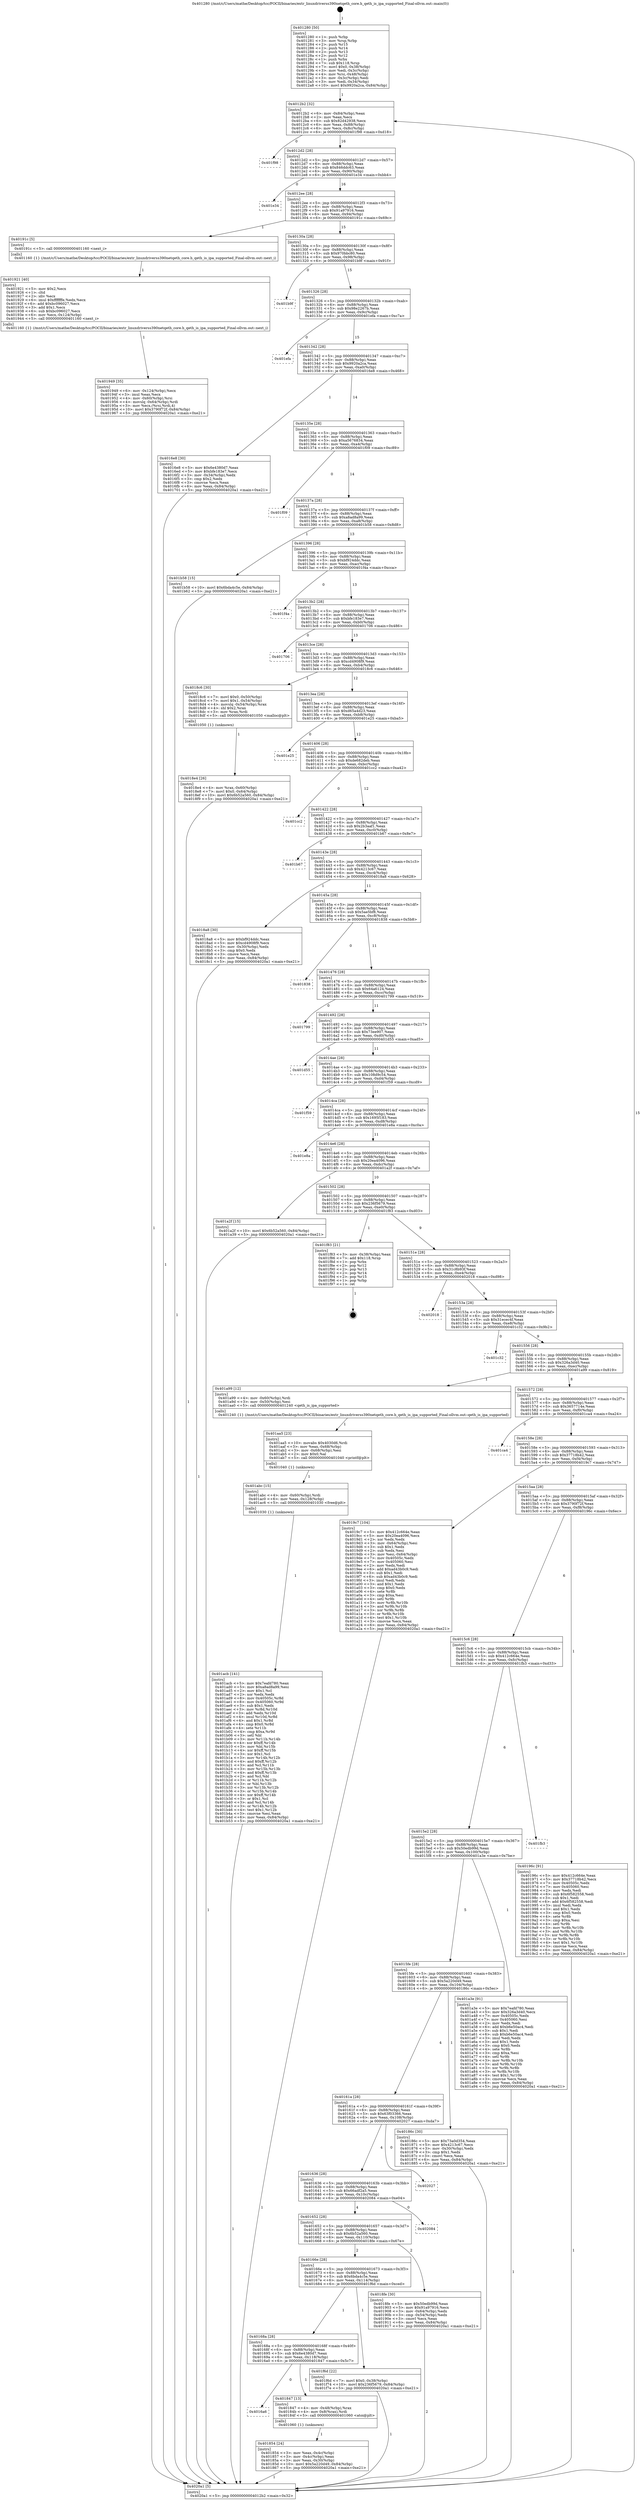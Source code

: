digraph "0x401280" {
  label = "0x401280 (/mnt/c/Users/mathe/Desktop/tcc/POCII/binaries/extr_linuxdriverss390netqeth_core.h_qeth_is_ipa_supported_Final-ollvm.out::main(0))"
  labelloc = "t"
  node[shape=record]

  Entry [label="",width=0.3,height=0.3,shape=circle,fillcolor=black,style=filled]
  "0x4012b2" [label="{
     0x4012b2 [32]\l
     | [instrs]\l
     &nbsp;&nbsp;0x4012b2 \<+6\>: mov -0x84(%rbp),%eax\l
     &nbsp;&nbsp;0x4012b8 \<+2\>: mov %eax,%ecx\l
     &nbsp;&nbsp;0x4012ba \<+6\>: sub $0x82d42938,%ecx\l
     &nbsp;&nbsp;0x4012c0 \<+6\>: mov %eax,-0x88(%rbp)\l
     &nbsp;&nbsp;0x4012c6 \<+6\>: mov %ecx,-0x8c(%rbp)\l
     &nbsp;&nbsp;0x4012cc \<+6\>: je 0000000000401f98 \<main+0xd18\>\l
  }"]
  "0x401f98" [label="{
     0x401f98\l
  }", style=dashed]
  "0x4012d2" [label="{
     0x4012d2 [28]\l
     | [instrs]\l
     &nbsp;&nbsp;0x4012d2 \<+5\>: jmp 00000000004012d7 \<main+0x57\>\l
     &nbsp;&nbsp;0x4012d7 \<+6\>: mov -0x88(%rbp),%eax\l
     &nbsp;&nbsp;0x4012dd \<+5\>: sub $0x846ddc63,%eax\l
     &nbsp;&nbsp;0x4012e2 \<+6\>: mov %eax,-0x90(%rbp)\l
     &nbsp;&nbsp;0x4012e8 \<+6\>: je 0000000000401e34 \<main+0xbb4\>\l
  }"]
  Exit [label="",width=0.3,height=0.3,shape=circle,fillcolor=black,style=filled,peripheries=2]
  "0x401e34" [label="{
     0x401e34\l
  }", style=dashed]
  "0x4012ee" [label="{
     0x4012ee [28]\l
     | [instrs]\l
     &nbsp;&nbsp;0x4012ee \<+5\>: jmp 00000000004012f3 \<main+0x73\>\l
     &nbsp;&nbsp;0x4012f3 \<+6\>: mov -0x88(%rbp),%eax\l
     &nbsp;&nbsp;0x4012f9 \<+5\>: sub $0x91a97916,%eax\l
     &nbsp;&nbsp;0x4012fe \<+6\>: mov %eax,-0x94(%rbp)\l
     &nbsp;&nbsp;0x401304 \<+6\>: je 000000000040191c \<main+0x69c\>\l
  }"]
  "0x401acb" [label="{
     0x401acb [141]\l
     | [instrs]\l
     &nbsp;&nbsp;0x401acb \<+5\>: mov $0x7eafd780,%eax\l
     &nbsp;&nbsp;0x401ad0 \<+5\>: mov $0xa8ad8a99,%esi\l
     &nbsp;&nbsp;0x401ad5 \<+2\>: mov $0x1,%cl\l
     &nbsp;&nbsp;0x401ad7 \<+2\>: xor %edx,%edx\l
     &nbsp;&nbsp;0x401ad9 \<+8\>: mov 0x40505c,%r8d\l
     &nbsp;&nbsp;0x401ae1 \<+8\>: mov 0x405060,%r9d\l
     &nbsp;&nbsp;0x401ae9 \<+3\>: sub $0x1,%edx\l
     &nbsp;&nbsp;0x401aec \<+3\>: mov %r8d,%r10d\l
     &nbsp;&nbsp;0x401aef \<+3\>: add %edx,%r10d\l
     &nbsp;&nbsp;0x401af2 \<+4\>: imul %r10d,%r8d\l
     &nbsp;&nbsp;0x401af6 \<+4\>: and $0x1,%r8d\l
     &nbsp;&nbsp;0x401afa \<+4\>: cmp $0x0,%r8d\l
     &nbsp;&nbsp;0x401afe \<+4\>: sete %r11b\l
     &nbsp;&nbsp;0x401b02 \<+4\>: cmp $0xa,%r9d\l
     &nbsp;&nbsp;0x401b06 \<+3\>: setl %bl\l
     &nbsp;&nbsp;0x401b09 \<+3\>: mov %r11b,%r14b\l
     &nbsp;&nbsp;0x401b0c \<+4\>: xor $0xff,%r14b\l
     &nbsp;&nbsp;0x401b10 \<+3\>: mov %bl,%r15b\l
     &nbsp;&nbsp;0x401b13 \<+4\>: xor $0xff,%r15b\l
     &nbsp;&nbsp;0x401b17 \<+3\>: xor $0x1,%cl\l
     &nbsp;&nbsp;0x401b1a \<+3\>: mov %r14b,%r12b\l
     &nbsp;&nbsp;0x401b1d \<+4\>: and $0xff,%r12b\l
     &nbsp;&nbsp;0x401b21 \<+3\>: and %cl,%r11b\l
     &nbsp;&nbsp;0x401b24 \<+3\>: mov %r15b,%r13b\l
     &nbsp;&nbsp;0x401b27 \<+4\>: and $0xff,%r13b\l
     &nbsp;&nbsp;0x401b2b \<+2\>: and %cl,%bl\l
     &nbsp;&nbsp;0x401b2d \<+3\>: or %r11b,%r12b\l
     &nbsp;&nbsp;0x401b30 \<+3\>: or %bl,%r13b\l
     &nbsp;&nbsp;0x401b33 \<+3\>: xor %r13b,%r12b\l
     &nbsp;&nbsp;0x401b36 \<+3\>: or %r15b,%r14b\l
     &nbsp;&nbsp;0x401b39 \<+4\>: xor $0xff,%r14b\l
     &nbsp;&nbsp;0x401b3d \<+3\>: or $0x1,%cl\l
     &nbsp;&nbsp;0x401b40 \<+3\>: and %cl,%r14b\l
     &nbsp;&nbsp;0x401b43 \<+3\>: or %r14b,%r12b\l
     &nbsp;&nbsp;0x401b46 \<+4\>: test $0x1,%r12b\l
     &nbsp;&nbsp;0x401b4a \<+3\>: cmovne %esi,%eax\l
     &nbsp;&nbsp;0x401b4d \<+6\>: mov %eax,-0x84(%rbp)\l
     &nbsp;&nbsp;0x401b53 \<+5\>: jmp 00000000004020a1 \<main+0xe21\>\l
  }"]
  "0x40191c" [label="{
     0x40191c [5]\l
     | [instrs]\l
     &nbsp;&nbsp;0x40191c \<+5\>: call 0000000000401160 \<next_i\>\l
     | [calls]\l
     &nbsp;&nbsp;0x401160 \{1\} (/mnt/c/Users/mathe/Desktop/tcc/POCII/binaries/extr_linuxdriverss390netqeth_core.h_qeth_is_ipa_supported_Final-ollvm.out::next_i)\l
  }"]
  "0x40130a" [label="{
     0x40130a [28]\l
     | [instrs]\l
     &nbsp;&nbsp;0x40130a \<+5\>: jmp 000000000040130f \<main+0x8f\>\l
     &nbsp;&nbsp;0x40130f \<+6\>: mov -0x88(%rbp),%eax\l
     &nbsp;&nbsp;0x401315 \<+5\>: sub $0x970bbc80,%eax\l
     &nbsp;&nbsp;0x40131a \<+6\>: mov %eax,-0x98(%rbp)\l
     &nbsp;&nbsp;0x401320 \<+6\>: je 0000000000401b9f \<main+0x91f\>\l
  }"]
  "0x401abc" [label="{
     0x401abc [15]\l
     | [instrs]\l
     &nbsp;&nbsp;0x401abc \<+4\>: mov -0x60(%rbp),%rdi\l
     &nbsp;&nbsp;0x401ac0 \<+6\>: mov %eax,-0x128(%rbp)\l
     &nbsp;&nbsp;0x401ac6 \<+5\>: call 0000000000401030 \<free@plt\>\l
     | [calls]\l
     &nbsp;&nbsp;0x401030 \{1\} (unknown)\l
  }"]
  "0x401b9f" [label="{
     0x401b9f\l
  }", style=dashed]
  "0x401326" [label="{
     0x401326 [28]\l
     | [instrs]\l
     &nbsp;&nbsp;0x401326 \<+5\>: jmp 000000000040132b \<main+0xab\>\l
     &nbsp;&nbsp;0x40132b \<+6\>: mov -0x88(%rbp),%eax\l
     &nbsp;&nbsp;0x401331 \<+5\>: sub $0x98e2267b,%eax\l
     &nbsp;&nbsp;0x401336 \<+6\>: mov %eax,-0x9c(%rbp)\l
     &nbsp;&nbsp;0x40133c \<+6\>: je 0000000000401efa \<main+0xc7a\>\l
  }"]
  "0x401aa5" [label="{
     0x401aa5 [23]\l
     | [instrs]\l
     &nbsp;&nbsp;0x401aa5 \<+10\>: movabs $0x4030d6,%rdi\l
     &nbsp;&nbsp;0x401aaf \<+3\>: mov %eax,-0x68(%rbp)\l
     &nbsp;&nbsp;0x401ab2 \<+3\>: mov -0x68(%rbp),%esi\l
     &nbsp;&nbsp;0x401ab5 \<+2\>: mov $0x0,%al\l
     &nbsp;&nbsp;0x401ab7 \<+5\>: call 0000000000401040 \<printf@plt\>\l
     | [calls]\l
     &nbsp;&nbsp;0x401040 \{1\} (unknown)\l
  }"]
  "0x401efa" [label="{
     0x401efa\l
  }", style=dashed]
  "0x401342" [label="{
     0x401342 [28]\l
     | [instrs]\l
     &nbsp;&nbsp;0x401342 \<+5\>: jmp 0000000000401347 \<main+0xc7\>\l
     &nbsp;&nbsp;0x401347 \<+6\>: mov -0x88(%rbp),%eax\l
     &nbsp;&nbsp;0x40134d \<+5\>: sub $0x9920a2ca,%eax\l
     &nbsp;&nbsp;0x401352 \<+6\>: mov %eax,-0xa0(%rbp)\l
     &nbsp;&nbsp;0x401358 \<+6\>: je 00000000004016e8 \<main+0x468\>\l
  }"]
  "0x401949" [label="{
     0x401949 [35]\l
     | [instrs]\l
     &nbsp;&nbsp;0x401949 \<+6\>: mov -0x124(%rbp),%ecx\l
     &nbsp;&nbsp;0x40194f \<+3\>: imul %eax,%ecx\l
     &nbsp;&nbsp;0x401952 \<+4\>: mov -0x60(%rbp),%rsi\l
     &nbsp;&nbsp;0x401956 \<+4\>: movslq -0x64(%rbp),%rdi\l
     &nbsp;&nbsp;0x40195a \<+3\>: mov %ecx,(%rsi,%rdi,4)\l
     &nbsp;&nbsp;0x40195d \<+10\>: movl $0x3790f72f,-0x84(%rbp)\l
     &nbsp;&nbsp;0x401967 \<+5\>: jmp 00000000004020a1 \<main+0xe21\>\l
  }"]
  "0x4016e8" [label="{
     0x4016e8 [30]\l
     | [instrs]\l
     &nbsp;&nbsp;0x4016e8 \<+5\>: mov $0x6e4380d7,%eax\l
     &nbsp;&nbsp;0x4016ed \<+5\>: mov $0xbfe183e7,%ecx\l
     &nbsp;&nbsp;0x4016f2 \<+3\>: mov -0x34(%rbp),%edx\l
     &nbsp;&nbsp;0x4016f5 \<+3\>: cmp $0x2,%edx\l
     &nbsp;&nbsp;0x4016f8 \<+3\>: cmovne %ecx,%eax\l
     &nbsp;&nbsp;0x4016fb \<+6\>: mov %eax,-0x84(%rbp)\l
     &nbsp;&nbsp;0x401701 \<+5\>: jmp 00000000004020a1 \<main+0xe21\>\l
  }"]
  "0x40135e" [label="{
     0x40135e [28]\l
     | [instrs]\l
     &nbsp;&nbsp;0x40135e \<+5\>: jmp 0000000000401363 \<main+0xe3\>\l
     &nbsp;&nbsp;0x401363 \<+6\>: mov -0x88(%rbp),%eax\l
     &nbsp;&nbsp;0x401369 \<+5\>: sub $0xa5676834,%eax\l
     &nbsp;&nbsp;0x40136e \<+6\>: mov %eax,-0xa4(%rbp)\l
     &nbsp;&nbsp;0x401374 \<+6\>: je 0000000000401f09 \<main+0xc89\>\l
  }"]
  "0x4020a1" [label="{
     0x4020a1 [5]\l
     | [instrs]\l
     &nbsp;&nbsp;0x4020a1 \<+5\>: jmp 00000000004012b2 \<main+0x32\>\l
  }"]
  "0x401280" [label="{
     0x401280 [50]\l
     | [instrs]\l
     &nbsp;&nbsp;0x401280 \<+1\>: push %rbp\l
     &nbsp;&nbsp;0x401281 \<+3\>: mov %rsp,%rbp\l
     &nbsp;&nbsp;0x401284 \<+2\>: push %r15\l
     &nbsp;&nbsp;0x401286 \<+2\>: push %r14\l
     &nbsp;&nbsp;0x401288 \<+2\>: push %r13\l
     &nbsp;&nbsp;0x40128a \<+2\>: push %r12\l
     &nbsp;&nbsp;0x40128c \<+1\>: push %rbx\l
     &nbsp;&nbsp;0x40128d \<+7\>: sub $0x118,%rsp\l
     &nbsp;&nbsp;0x401294 \<+7\>: movl $0x0,-0x38(%rbp)\l
     &nbsp;&nbsp;0x40129b \<+3\>: mov %edi,-0x3c(%rbp)\l
     &nbsp;&nbsp;0x40129e \<+4\>: mov %rsi,-0x48(%rbp)\l
     &nbsp;&nbsp;0x4012a2 \<+3\>: mov -0x3c(%rbp),%edi\l
     &nbsp;&nbsp;0x4012a5 \<+3\>: mov %edi,-0x34(%rbp)\l
     &nbsp;&nbsp;0x4012a8 \<+10\>: movl $0x9920a2ca,-0x84(%rbp)\l
  }"]
  "0x401921" [label="{
     0x401921 [40]\l
     | [instrs]\l
     &nbsp;&nbsp;0x401921 \<+5\>: mov $0x2,%ecx\l
     &nbsp;&nbsp;0x401926 \<+1\>: cltd\l
     &nbsp;&nbsp;0x401927 \<+2\>: idiv %ecx\l
     &nbsp;&nbsp;0x401929 \<+6\>: imul $0xfffffffe,%edx,%ecx\l
     &nbsp;&nbsp;0x40192f \<+6\>: add $0xbc096027,%ecx\l
     &nbsp;&nbsp;0x401935 \<+3\>: add $0x1,%ecx\l
     &nbsp;&nbsp;0x401938 \<+6\>: sub $0xbc096027,%ecx\l
     &nbsp;&nbsp;0x40193e \<+6\>: mov %ecx,-0x124(%rbp)\l
     &nbsp;&nbsp;0x401944 \<+5\>: call 0000000000401160 \<next_i\>\l
     | [calls]\l
     &nbsp;&nbsp;0x401160 \{1\} (/mnt/c/Users/mathe/Desktop/tcc/POCII/binaries/extr_linuxdriverss390netqeth_core.h_qeth_is_ipa_supported_Final-ollvm.out::next_i)\l
  }"]
  "0x401f09" [label="{
     0x401f09\l
  }", style=dashed]
  "0x40137a" [label="{
     0x40137a [28]\l
     | [instrs]\l
     &nbsp;&nbsp;0x40137a \<+5\>: jmp 000000000040137f \<main+0xff\>\l
     &nbsp;&nbsp;0x40137f \<+6\>: mov -0x88(%rbp),%eax\l
     &nbsp;&nbsp;0x401385 \<+5\>: sub $0xa8ad8a99,%eax\l
     &nbsp;&nbsp;0x40138a \<+6\>: mov %eax,-0xa8(%rbp)\l
     &nbsp;&nbsp;0x401390 \<+6\>: je 0000000000401b58 \<main+0x8d8\>\l
  }"]
  "0x4018e4" [label="{
     0x4018e4 [26]\l
     | [instrs]\l
     &nbsp;&nbsp;0x4018e4 \<+4\>: mov %rax,-0x60(%rbp)\l
     &nbsp;&nbsp;0x4018e8 \<+7\>: movl $0x0,-0x64(%rbp)\l
     &nbsp;&nbsp;0x4018ef \<+10\>: movl $0x6b52a560,-0x84(%rbp)\l
     &nbsp;&nbsp;0x4018f9 \<+5\>: jmp 00000000004020a1 \<main+0xe21\>\l
  }"]
  "0x401b58" [label="{
     0x401b58 [15]\l
     | [instrs]\l
     &nbsp;&nbsp;0x401b58 \<+10\>: movl $0x6bda4c5e,-0x84(%rbp)\l
     &nbsp;&nbsp;0x401b62 \<+5\>: jmp 00000000004020a1 \<main+0xe21\>\l
  }"]
  "0x401396" [label="{
     0x401396 [28]\l
     | [instrs]\l
     &nbsp;&nbsp;0x401396 \<+5\>: jmp 000000000040139b \<main+0x11b\>\l
     &nbsp;&nbsp;0x40139b \<+6\>: mov -0x88(%rbp),%eax\l
     &nbsp;&nbsp;0x4013a1 \<+5\>: sub $0xbf924ddc,%eax\l
     &nbsp;&nbsp;0x4013a6 \<+6\>: mov %eax,-0xac(%rbp)\l
     &nbsp;&nbsp;0x4013ac \<+6\>: je 0000000000401f4a \<main+0xcca\>\l
  }"]
  "0x401854" [label="{
     0x401854 [24]\l
     | [instrs]\l
     &nbsp;&nbsp;0x401854 \<+3\>: mov %eax,-0x4c(%rbp)\l
     &nbsp;&nbsp;0x401857 \<+3\>: mov -0x4c(%rbp),%eax\l
     &nbsp;&nbsp;0x40185a \<+3\>: mov %eax,-0x30(%rbp)\l
     &nbsp;&nbsp;0x40185d \<+10\>: movl $0x5a220d49,-0x84(%rbp)\l
     &nbsp;&nbsp;0x401867 \<+5\>: jmp 00000000004020a1 \<main+0xe21\>\l
  }"]
  "0x401f4a" [label="{
     0x401f4a\l
  }", style=dashed]
  "0x4013b2" [label="{
     0x4013b2 [28]\l
     | [instrs]\l
     &nbsp;&nbsp;0x4013b2 \<+5\>: jmp 00000000004013b7 \<main+0x137\>\l
     &nbsp;&nbsp;0x4013b7 \<+6\>: mov -0x88(%rbp),%eax\l
     &nbsp;&nbsp;0x4013bd \<+5\>: sub $0xbfe183e7,%eax\l
     &nbsp;&nbsp;0x4013c2 \<+6\>: mov %eax,-0xb0(%rbp)\l
     &nbsp;&nbsp;0x4013c8 \<+6\>: je 0000000000401706 \<main+0x486\>\l
  }"]
  "0x4016a6" [label="{
     0x4016a6\l
  }", style=dashed]
  "0x401706" [label="{
     0x401706\l
  }", style=dashed]
  "0x4013ce" [label="{
     0x4013ce [28]\l
     | [instrs]\l
     &nbsp;&nbsp;0x4013ce \<+5\>: jmp 00000000004013d3 \<main+0x153\>\l
     &nbsp;&nbsp;0x4013d3 \<+6\>: mov -0x88(%rbp),%eax\l
     &nbsp;&nbsp;0x4013d9 \<+5\>: sub $0xcd4908f9,%eax\l
     &nbsp;&nbsp;0x4013de \<+6\>: mov %eax,-0xb4(%rbp)\l
     &nbsp;&nbsp;0x4013e4 \<+6\>: je 00000000004018c6 \<main+0x646\>\l
  }"]
  "0x401847" [label="{
     0x401847 [13]\l
     | [instrs]\l
     &nbsp;&nbsp;0x401847 \<+4\>: mov -0x48(%rbp),%rax\l
     &nbsp;&nbsp;0x40184b \<+4\>: mov 0x8(%rax),%rdi\l
     &nbsp;&nbsp;0x40184f \<+5\>: call 0000000000401060 \<atoi@plt\>\l
     | [calls]\l
     &nbsp;&nbsp;0x401060 \{1\} (unknown)\l
  }"]
  "0x4018c6" [label="{
     0x4018c6 [30]\l
     | [instrs]\l
     &nbsp;&nbsp;0x4018c6 \<+7\>: movl $0x0,-0x50(%rbp)\l
     &nbsp;&nbsp;0x4018cd \<+7\>: movl $0x1,-0x54(%rbp)\l
     &nbsp;&nbsp;0x4018d4 \<+4\>: movslq -0x54(%rbp),%rax\l
     &nbsp;&nbsp;0x4018d8 \<+4\>: shl $0x2,%rax\l
     &nbsp;&nbsp;0x4018dc \<+3\>: mov %rax,%rdi\l
     &nbsp;&nbsp;0x4018df \<+5\>: call 0000000000401050 \<malloc@plt\>\l
     | [calls]\l
     &nbsp;&nbsp;0x401050 \{1\} (unknown)\l
  }"]
  "0x4013ea" [label="{
     0x4013ea [28]\l
     | [instrs]\l
     &nbsp;&nbsp;0x4013ea \<+5\>: jmp 00000000004013ef \<main+0x16f\>\l
     &nbsp;&nbsp;0x4013ef \<+6\>: mov -0x88(%rbp),%eax\l
     &nbsp;&nbsp;0x4013f5 \<+5\>: sub $0xd65a4d23,%eax\l
     &nbsp;&nbsp;0x4013fa \<+6\>: mov %eax,-0xb8(%rbp)\l
     &nbsp;&nbsp;0x401400 \<+6\>: je 0000000000401e25 \<main+0xba5\>\l
  }"]
  "0x40168a" [label="{
     0x40168a [28]\l
     | [instrs]\l
     &nbsp;&nbsp;0x40168a \<+5\>: jmp 000000000040168f \<main+0x40f\>\l
     &nbsp;&nbsp;0x40168f \<+6\>: mov -0x88(%rbp),%eax\l
     &nbsp;&nbsp;0x401695 \<+5\>: sub $0x6e4380d7,%eax\l
     &nbsp;&nbsp;0x40169a \<+6\>: mov %eax,-0x118(%rbp)\l
     &nbsp;&nbsp;0x4016a0 \<+6\>: je 0000000000401847 \<main+0x5c7\>\l
  }"]
  "0x401e25" [label="{
     0x401e25\l
  }", style=dashed]
  "0x401406" [label="{
     0x401406 [28]\l
     | [instrs]\l
     &nbsp;&nbsp;0x401406 \<+5\>: jmp 000000000040140b \<main+0x18b\>\l
     &nbsp;&nbsp;0x40140b \<+6\>: mov -0x88(%rbp),%eax\l
     &nbsp;&nbsp;0x401411 \<+5\>: sub $0xde682deb,%eax\l
     &nbsp;&nbsp;0x401416 \<+6\>: mov %eax,-0xbc(%rbp)\l
     &nbsp;&nbsp;0x40141c \<+6\>: je 0000000000401cc2 \<main+0xa42\>\l
  }"]
  "0x401f6d" [label="{
     0x401f6d [22]\l
     | [instrs]\l
     &nbsp;&nbsp;0x401f6d \<+7\>: movl $0x0,-0x38(%rbp)\l
     &nbsp;&nbsp;0x401f74 \<+10\>: movl $0x236f5679,-0x84(%rbp)\l
     &nbsp;&nbsp;0x401f7e \<+5\>: jmp 00000000004020a1 \<main+0xe21\>\l
  }"]
  "0x401cc2" [label="{
     0x401cc2\l
  }", style=dashed]
  "0x401422" [label="{
     0x401422 [28]\l
     | [instrs]\l
     &nbsp;&nbsp;0x401422 \<+5\>: jmp 0000000000401427 \<main+0x1a7\>\l
     &nbsp;&nbsp;0x401427 \<+6\>: mov -0x88(%rbp),%eax\l
     &nbsp;&nbsp;0x40142d \<+5\>: sub $0x2b3aaf1,%eax\l
     &nbsp;&nbsp;0x401432 \<+6\>: mov %eax,-0xc0(%rbp)\l
     &nbsp;&nbsp;0x401438 \<+6\>: je 0000000000401b67 \<main+0x8e7\>\l
  }"]
  "0x40166e" [label="{
     0x40166e [28]\l
     | [instrs]\l
     &nbsp;&nbsp;0x40166e \<+5\>: jmp 0000000000401673 \<main+0x3f3\>\l
     &nbsp;&nbsp;0x401673 \<+6\>: mov -0x88(%rbp),%eax\l
     &nbsp;&nbsp;0x401679 \<+5\>: sub $0x6bda4c5e,%eax\l
     &nbsp;&nbsp;0x40167e \<+6\>: mov %eax,-0x114(%rbp)\l
     &nbsp;&nbsp;0x401684 \<+6\>: je 0000000000401f6d \<main+0xced\>\l
  }"]
  "0x401b67" [label="{
     0x401b67\l
  }", style=dashed]
  "0x40143e" [label="{
     0x40143e [28]\l
     | [instrs]\l
     &nbsp;&nbsp;0x40143e \<+5\>: jmp 0000000000401443 \<main+0x1c3\>\l
     &nbsp;&nbsp;0x401443 \<+6\>: mov -0x88(%rbp),%eax\l
     &nbsp;&nbsp;0x401449 \<+5\>: sub $0x4213c67,%eax\l
     &nbsp;&nbsp;0x40144e \<+6\>: mov %eax,-0xc4(%rbp)\l
     &nbsp;&nbsp;0x401454 \<+6\>: je 00000000004018a8 \<main+0x628\>\l
  }"]
  "0x4018fe" [label="{
     0x4018fe [30]\l
     | [instrs]\l
     &nbsp;&nbsp;0x4018fe \<+5\>: mov $0x50edb99d,%eax\l
     &nbsp;&nbsp;0x401903 \<+5\>: mov $0x91a97916,%ecx\l
     &nbsp;&nbsp;0x401908 \<+3\>: mov -0x64(%rbp),%edx\l
     &nbsp;&nbsp;0x40190b \<+3\>: cmp -0x54(%rbp),%edx\l
     &nbsp;&nbsp;0x40190e \<+3\>: cmovl %ecx,%eax\l
     &nbsp;&nbsp;0x401911 \<+6\>: mov %eax,-0x84(%rbp)\l
     &nbsp;&nbsp;0x401917 \<+5\>: jmp 00000000004020a1 \<main+0xe21\>\l
  }"]
  "0x4018a8" [label="{
     0x4018a8 [30]\l
     | [instrs]\l
     &nbsp;&nbsp;0x4018a8 \<+5\>: mov $0xbf924ddc,%eax\l
     &nbsp;&nbsp;0x4018ad \<+5\>: mov $0xcd4908f9,%ecx\l
     &nbsp;&nbsp;0x4018b2 \<+3\>: mov -0x30(%rbp),%edx\l
     &nbsp;&nbsp;0x4018b5 \<+3\>: cmp $0x0,%edx\l
     &nbsp;&nbsp;0x4018b8 \<+3\>: cmove %ecx,%eax\l
     &nbsp;&nbsp;0x4018bb \<+6\>: mov %eax,-0x84(%rbp)\l
     &nbsp;&nbsp;0x4018c1 \<+5\>: jmp 00000000004020a1 \<main+0xe21\>\l
  }"]
  "0x40145a" [label="{
     0x40145a [28]\l
     | [instrs]\l
     &nbsp;&nbsp;0x40145a \<+5\>: jmp 000000000040145f \<main+0x1df\>\l
     &nbsp;&nbsp;0x40145f \<+6\>: mov -0x88(%rbp),%eax\l
     &nbsp;&nbsp;0x401465 \<+5\>: sub $0x5ae5bf8,%eax\l
     &nbsp;&nbsp;0x40146a \<+6\>: mov %eax,-0xc8(%rbp)\l
     &nbsp;&nbsp;0x401470 \<+6\>: je 0000000000401838 \<main+0x5b8\>\l
  }"]
  "0x401652" [label="{
     0x401652 [28]\l
     | [instrs]\l
     &nbsp;&nbsp;0x401652 \<+5\>: jmp 0000000000401657 \<main+0x3d7\>\l
     &nbsp;&nbsp;0x401657 \<+6\>: mov -0x88(%rbp),%eax\l
     &nbsp;&nbsp;0x40165d \<+5\>: sub $0x6b52a560,%eax\l
     &nbsp;&nbsp;0x401662 \<+6\>: mov %eax,-0x110(%rbp)\l
     &nbsp;&nbsp;0x401668 \<+6\>: je 00000000004018fe \<main+0x67e\>\l
  }"]
  "0x401838" [label="{
     0x401838\l
  }", style=dashed]
  "0x401476" [label="{
     0x401476 [28]\l
     | [instrs]\l
     &nbsp;&nbsp;0x401476 \<+5\>: jmp 000000000040147b \<main+0x1fb\>\l
     &nbsp;&nbsp;0x40147b \<+6\>: mov -0x88(%rbp),%eax\l
     &nbsp;&nbsp;0x401481 \<+5\>: sub $0x64a6124,%eax\l
     &nbsp;&nbsp;0x401486 \<+6\>: mov %eax,-0xcc(%rbp)\l
     &nbsp;&nbsp;0x40148c \<+6\>: je 0000000000401799 \<main+0x519\>\l
  }"]
  "0x402084" [label="{
     0x402084\l
  }", style=dashed]
  "0x401799" [label="{
     0x401799\l
  }", style=dashed]
  "0x401492" [label="{
     0x401492 [28]\l
     | [instrs]\l
     &nbsp;&nbsp;0x401492 \<+5\>: jmp 0000000000401497 \<main+0x217\>\l
     &nbsp;&nbsp;0x401497 \<+6\>: mov -0x88(%rbp),%eax\l
     &nbsp;&nbsp;0x40149d \<+5\>: sub $0x73ee907,%eax\l
     &nbsp;&nbsp;0x4014a2 \<+6\>: mov %eax,-0xd0(%rbp)\l
     &nbsp;&nbsp;0x4014a8 \<+6\>: je 0000000000401d55 \<main+0xad5\>\l
  }"]
  "0x401636" [label="{
     0x401636 [28]\l
     | [instrs]\l
     &nbsp;&nbsp;0x401636 \<+5\>: jmp 000000000040163b \<main+0x3bb\>\l
     &nbsp;&nbsp;0x40163b \<+6\>: mov -0x88(%rbp),%eax\l
     &nbsp;&nbsp;0x401641 \<+5\>: sub $0x66adf2a5,%eax\l
     &nbsp;&nbsp;0x401646 \<+6\>: mov %eax,-0x10c(%rbp)\l
     &nbsp;&nbsp;0x40164c \<+6\>: je 0000000000402084 \<main+0xe04\>\l
  }"]
  "0x401d55" [label="{
     0x401d55\l
  }", style=dashed]
  "0x4014ae" [label="{
     0x4014ae [28]\l
     | [instrs]\l
     &nbsp;&nbsp;0x4014ae \<+5\>: jmp 00000000004014b3 \<main+0x233\>\l
     &nbsp;&nbsp;0x4014b3 \<+6\>: mov -0x88(%rbp),%eax\l
     &nbsp;&nbsp;0x4014b9 \<+5\>: sub $0x108d9c54,%eax\l
     &nbsp;&nbsp;0x4014be \<+6\>: mov %eax,-0xd4(%rbp)\l
     &nbsp;&nbsp;0x4014c4 \<+6\>: je 0000000000401f59 \<main+0xcd9\>\l
  }"]
  "0x402027" [label="{
     0x402027\l
  }", style=dashed]
  "0x401f59" [label="{
     0x401f59\l
  }", style=dashed]
  "0x4014ca" [label="{
     0x4014ca [28]\l
     | [instrs]\l
     &nbsp;&nbsp;0x4014ca \<+5\>: jmp 00000000004014cf \<main+0x24f\>\l
     &nbsp;&nbsp;0x4014cf \<+6\>: mov -0x88(%rbp),%eax\l
     &nbsp;&nbsp;0x4014d5 \<+5\>: sub $0x1695f183,%eax\l
     &nbsp;&nbsp;0x4014da \<+6\>: mov %eax,-0xd8(%rbp)\l
     &nbsp;&nbsp;0x4014e0 \<+6\>: je 0000000000401e8a \<main+0xc0a\>\l
  }"]
  "0x40161a" [label="{
     0x40161a [28]\l
     | [instrs]\l
     &nbsp;&nbsp;0x40161a \<+5\>: jmp 000000000040161f \<main+0x39f\>\l
     &nbsp;&nbsp;0x40161f \<+6\>: mov -0x88(%rbp),%eax\l
     &nbsp;&nbsp;0x401625 \<+5\>: sub $0x63f03366,%eax\l
     &nbsp;&nbsp;0x40162a \<+6\>: mov %eax,-0x108(%rbp)\l
     &nbsp;&nbsp;0x401630 \<+6\>: je 0000000000402027 \<main+0xda7\>\l
  }"]
  "0x401e8a" [label="{
     0x401e8a\l
  }", style=dashed]
  "0x4014e6" [label="{
     0x4014e6 [28]\l
     | [instrs]\l
     &nbsp;&nbsp;0x4014e6 \<+5\>: jmp 00000000004014eb \<main+0x26b\>\l
     &nbsp;&nbsp;0x4014eb \<+6\>: mov -0x88(%rbp),%eax\l
     &nbsp;&nbsp;0x4014f1 \<+5\>: sub $0x20ea4096,%eax\l
     &nbsp;&nbsp;0x4014f6 \<+6\>: mov %eax,-0xdc(%rbp)\l
     &nbsp;&nbsp;0x4014fc \<+6\>: je 0000000000401a2f \<main+0x7af\>\l
  }"]
  "0x40186c" [label="{
     0x40186c [30]\l
     | [instrs]\l
     &nbsp;&nbsp;0x40186c \<+5\>: mov $0x73a0d354,%eax\l
     &nbsp;&nbsp;0x401871 \<+5\>: mov $0x4213c67,%ecx\l
     &nbsp;&nbsp;0x401876 \<+3\>: mov -0x30(%rbp),%edx\l
     &nbsp;&nbsp;0x401879 \<+3\>: cmp $0x1,%edx\l
     &nbsp;&nbsp;0x40187c \<+3\>: cmovl %ecx,%eax\l
     &nbsp;&nbsp;0x40187f \<+6\>: mov %eax,-0x84(%rbp)\l
     &nbsp;&nbsp;0x401885 \<+5\>: jmp 00000000004020a1 \<main+0xe21\>\l
  }"]
  "0x401a2f" [label="{
     0x401a2f [15]\l
     | [instrs]\l
     &nbsp;&nbsp;0x401a2f \<+10\>: movl $0x6b52a560,-0x84(%rbp)\l
     &nbsp;&nbsp;0x401a39 \<+5\>: jmp 00000000004020a1 \<main+0xe21\>\l
  }"]
  "0x401502" [label="{
     0x401502 [28]\l
     | [instrs]\l
     &nbsp;&nbsp;0x401502 \<+5\>: jmp 0000000000401507 \<main+0x287\>\l
     &nbsp;&nbsp;0x401507 \<+6\>: mov -0x88(%rbp),%eax\l
     &nbsp;&nbsp;0x40150d \<+5\>: sub $0x236f5679,%eax\l
     &nbsp;&nbsp;0x401512 \<+6\>: mov %eax,-0xe0(%rbp)\l
     &nbsp;&nbsp;0x401518 \<+6\>: je 0000000000401f83 \<main+0xd03\>\l
  }"]
  "0x4015fe" [label="{
     0x4015fe [28]\l
     | [instrs]\l
     &nbsp;&nbsp;0x4015fe \<+5\>: jmp 0000000000401603 \<main+0x383\>\l
     &nbsp;&nbsp;0x401603 \<+6\>: mov -0x88(%rbp),%eax\l
     &nbsp;&nbsp;0x401609 \<+5\>: sub $0x5a220d49,%eax\l
     &nbsp;&nbsp;0x40160e \<+6\>: mov %eax,-0x104(%rbp)\l
     &nbsp;&nbsp;0x401614 \<+6\>: je 000000000040186c \<main+0x5ec\>\l
  }"]
  "0x401f83" [label="{
     0x401f83 [21]\l
     | [instrs]\l
     &nbsp;&nbsp;0x401f83 \<+3\>: mov -0x38(%rbp),%eax\l
     &nbsp;&nbsp;0x401f86 \<+7\>: add $0x118,%rsp\l
     &nbsp;&nbsp;0x401f8d \<+1\>: pop %rbx\l
     &nbsp;&nbsp;0x401f8e \<+2\>: pop %r12\l
     &nbsp;&nbsp;0x401f90 \<+2\>: pop %r13\l
     &nbsp;&nbsp;0x401f92 \<+2\>: pop %r14\l
     &nbsp;&nbsp;0x401f94 \<+2\>: pop %r15\l
     &nbsp;&nbsp;0x401f96 \<+1\>: pop %rbp\l
     &nbsp;&nbsp;0x401f97 \<+1\>: ret\l
  }"]
  "0x40151e" [label="{
     0x40151e [28]\l
     | [instrs]\l
     &nbsp;&nbsp;0x40151e \<+5\>: jmp 0000000000401523 \<main+0x2a3\>\l
     &nbsp;&nbsp;0x401523 \<+6\>: mov -0x88(%rbp),%eax\l
     &nbsp;&nbsp;0x401529 \<+5\>: sub $0x31c8b93f,%eax\l
     &nbsp;&nbsp;0x40152e \<+6\>: mov %eax,-0xe4(%rbp)\l
     &nbsp;&nbsp;0x401534 \<+6\>: je 0000000000402018 \<main+0xd98\>\l
  }"]
  "0x401a3e" [label="{
     0x401a3e [91]\l
     | [instrs]\l
     &nbsp;&nbsp;0x401a3e \<+5\>: mov $0x7eafd780,%eax\l
     &nbsp;&nbsp;0x401a43 \<+5\>: mov $0x326a3d40,%ecx\l
     &nbsp;&nbsp;0x401a48 \<+7\>: mov 0x40505c,%edx\l
     &nbsp;&nbsp;0x401a4f \<+7\>: mov 0x405060,%esi\l
     &nbsp;&nbsp;0x401a56 \<+2\>: mov %edx,%edi\l
     &nbsp;&nbsp;0x401a58 \<+6\>: add $0xb6e50ac4,%edi\l
     &nbsp;&nbsp;0x401a5e \<+3\>: sub $0x1,%edi\l
     &nbsp;&nbsp;0x401a61 \<+6\>: sub $0xb6e50ac4,%edi\l
     &nbsp;&nbsp;0x401a67 \<+3\>: imul %edi,%edx\l
     &nbsp;&nbsp;0x401a6a \<+3\>: and $0x1,%edx\l
     &nbsp;&nbsp;0x401a6d \<+3\>: cmp $0x0,%edx\l
     &nbsp;&nbsp;0x401a70 \<+4\>: sete %r8b\l
     &nbsp;&nbsp;0x401a74 \<+3\>: cmp $0xa,%esi\l
     &nbsp;&nbsp;0x401a77 \<+4\>: setl %r9b\l
     &nbsp;&nbsp;0x401a7b \<+3\>: mov %r8b,%r10b\l
     &nbsp;&nbsp;0x401a7e \<+3\>: and %r9b,%r10b\l
     &nbsp;&nbsp;0x401a81 \<+3\>: xor %r9b,%r8b\l
     &nbsp;&nbsp;0x401a84 \<+3\>: or %r8b,%r10b\l
     &nbsp;&nbsp;0x401a87 \<+4\>: test $0x1,%r10b\l
     &nbsp;&nbsp;0x401a8b \<+3\>: cmovne %ecx,%eax\l
     &nbsp;&nbsp;0x401a8e \<+6\>: mov %eax,-0x84(%rbp)\l
     &nbsp;&nbsp;0x401a94 \<+5\>: jmp 00000000004020a1 \<main+0xe21\>\l
  }"]
  "0x402018" [label="{
     0x402018\l
  }", style=dashed]
  "0x40153a" [label="{
     0x40153a [28]\l
     | [instrs]\l
     &nbsp;&nbsp;0x40153a \<+5\>: jmp 000000000040153f \<main+0x2bf\>\l
     &nbsp;&nbsp;0x40153f \<+6\>: mov -0x88(%rbp),%eax\l
     &nbsp;&nbsp;0x401545 \<+5\>: sub $0x31ecec4f,%eax\l
     &nbsp;&nbsp;0x40154a \<+6\>: mov %eax,-0xe8(%rbp)\l
     &nbsp;&nbsp;0x401550 \<+6\>: je 0000000000401c32 \<main+0x9b2\>\l
  }"]
  "0x4015e2" [label="{
     0x4015e2 [28]\l
     | [instrs]\l
     &nbsp;&nbsp;0x4015e2 \<+5\>: jmp 00000000004015e7 \<main+0x367\>\l
     &nbsp;&nbsp;0x4015e7 \<+6\>: mov -0x88(%rbp),%eax\l
     &nbsp;&nbsp;0x4015ed \<+5\>: sub $0x50edb99d,%eax\l
     &nbsp;&nbsp;0x4015f2 \<+6\>: mov %eax,-0x100(%rbp)\l
     &nbsp;&nbsp;0x4015f8 \<+6\>: je 0000000000401a3e \<main+0x7be\>\l
  }"]
  "0x401c32" [label="{
     0x401c32\l
  }", style=dashed]
  "0x401556" [label="{
     0x401556 [28]\l
     | [instrs]\l
     &nbsp;&nbsp;0x401556 \<+5\>: jmp 000000000040155b \<main+0x2db\>\l
     &nbsp;&nbsp;0x40155b \<+6\>: mov -0x88(%rbp),%eax\l
     &nbsp;&nbsp;0x401561 \<+5\>: sub $0x326a3d40,%eax\l
     &nbsp;&nbsp;0x401566 \<+6\>: mov %eax,-0xec(%rbp)\l
     &nbsp;&nbsp;0x40156c \<+6\>: je 0000000000401a99 \<main+0x819\>\l
  }"]
  "0x401fb3" [label="{
     0x401fb3\l
  }", style=dashed]
  "0x401a99" [label="{
     0x401a99 [12]\l
     | [instrs]\l
     &nbsp;&nbsp;0x401a99 \<+4\>: mov -0x60(%rbp),%rdi\l
     &nbsp;&nbsp;0x401a9d \<+3\>: mov -0x50(%rbp),%esi\l
     &nbsp;&nbsp;0x401aa0 \<+5\>: call 0000000000401240 \<qeth_is_ipa_supported\>\l
     | [calls]\l
     &nbsp;&nbsp;0x401240 \{1\} (/mnt/c/Users/mathe/Desktop/tcc/POCII/binaries/extr_linuxdriverss390netqeth_core.h_qeth_is_ipa_supported_Final-ollvm.out::qeth_is_ipa_supported)\l
  }"]
  "0x401572" [label="{
     0x401572 [28]\l
     | [instrs]\l
     &nbsp;&nbsp;0x401572 \<+5\>: jmp 0000000000401577 \<main+0x2f7\>\l
     &nbsp;&nbsp;0x401577 \<+6\>: mov -0x88(%rbp),%eax\l
     &nbsp;&nbsp;0x40157d \<+5\>: sub $0x3657714e,%eax\l
     &nbsp;&nbsp;0x401582 \<+6\>: mov %eax,-0xf0(%rbp)\l
     &nbsp;&nbsp;0x401588 \<+6\>: je 0000000000401ca4 \<main+0xa24\>\l
  }"]
  "0x4015c6" [label="{
     0x4015c6 [28]\l
     | [instrs]\l
     &nbsp;&nbsp;0x4015c6 \<+5\>: jmp 00000000004015cb \<main+0x34b\>\l
     &nbsp;&nbsp;0x4015cb \<+6\>: mov -0x88(%rbp),%eax\l
     &nbsp;&nbsp;0x4015d1 \<+5\>: sub $0x412c664e,%eax\l
     &nbsp;&nbsp;0x4015d6 \<+6\>: mov %eax,-0xfc(%rbp)\l
     &nbsp;&nbsp;0x4015dc \<+6\>: je 0000000000401fb3 \<main+0xd33\>\l
  }"]
  "0x401ca4" [label="{
     0x401ca4\l
  }", style=dashed]
  "0x40158e" [label="{
     0x40158e [28]\l
     | [instrs]\l
     &nbsp;&nbsp;0x40158e \<+5\>: jmp 0000000000401593 \<main+0x313\>\l
     &nbsp;&nbsp;0x401593 \<+6\>: mov -0x88(%rbp),%eax\l
     &nbsp;&nbsp;0x401599 \<+5\>: sub $0x37718b42,%eax\l
     &nbsp;&nbsp;0x40159e \<+6\>: mov %eax,-0xf4(%rbp)\l
     &nbsp;&nbsp;0x4015a4 \<+6\>: je 00000000004019c7 \<main+0x747\>\l
  }"]
  "0x40196c" [label="{
     0x40196c [91]\l
     | [instrs]\l
     &nbsp;&nbsp;0x40196c \<+5\>: mov $0x412c664e,%eax\l
     &nbsp;&nbsp;0x401971 \<+5\>: mov $0x37718b42,%ecx\l
     &nbsp;&nbsp;0x401976 \<+7\>: mov 0x40505c,%edx\l
     &nbsp;&nbsp;0x40197d \<+7\>: mov 0x405060,%esi\l
     &nbsp;&nbsp;0x401984 \<+2\>: mov %edx,%edi\l
     &nbsp;&nbsp;0x401986 \<+6\>: sub $0x6f582558,%edi\l
     &nbsp;&nbsp;0x40198c \<+3\>: sub $0x1,%edi\l
     &nbsp;&nbsp;0x40198f \<+6\>: add $0x6f582558,%edi\l
     &nbsp;&nbsp;0x401995 \<+3\>: imul %edi,%edx\l
     &nbsp;&nbsp;0x401998 \<+3\>: and $0x1,%edx\l
     &nbsp;&nbsp;0x40199b \<+3\>: cmp $0x0,%edx\l
     &nbsp;&nbsp;0x40199e \<+4\>: sete %r8b\l
     &nbsp;&nbsp;0x4019a2 \<+3\>: cmp $0xa,%esi\l
     &nbsp;&nbsp;0x4019a5 \<+4\>: setl %r9b\l
     &nbsp;&nbsp;0x4019a9 \<+3\>: mov %r8b,%r10b\l
     &nbsp;&nbsp;0x4019ac \<+3\>: and %r9b,%r10b\l
     &nbsp;&nbsp;0x4019af \<+3\>: xor %r9b,%r8b\l
     &nbsp;&nbsp;0x4019b2 \<+3\>: or %r8b,%r10b\l
     &nbsp;&nbsp;0x4019b5 \<+4\>: test $0x1,%r10b\l
     &nbsp;&nbsp;0x4019b9 \<+3\>: cmovne %ecx,%eax\l
     &nbsp;&nbsp;0x4019bc \<+6\>: mov %eax,-0x84(%rbp)\l
     &nbsp;&nbsp;0x4019c2 \<+5\>: jmp 00000000004020a1 \<main+0xe21\>\l
  }"]
  "0x4019c7" [label="{
     0x4019c7 [104]\l
     | [instrs]\l
     &nbsp;&nbsp;0x4019c7 \<+5\>: mov $0x412c664e,%eax\l
     &nbsp;&nbsp;0x4019cc \<+5\>: mov $0x20ea4096,%ecx\l
     &nbsp;&nbsp;0x4019d1 \<+2\>: xor %edx,%edx\l
     &nbsp;&nbsp;0x4019d3 \<+3\>: mov -0x64(%rbp),%esi\l
     &nbsp;&nbsp;0x4019d6 \<+3\>: sub $0x1,%edx\l
     &nbsp;&nbsp;0x4019d9 \<+2\>: sub %edx,%esi\l
     &nbsp;&nbsp;0x4019db \<+3\>: mov %esi,-0x64(%rbp)\l
     &nbsp;&nbsp;0x4019de \<+7\>: mov 0x40505c,%edx\l
     &nbsp;&nbsp;0x4019e5 \<+7\>: mov 0x405060,%esi\l
     &nbsp;&nbsp;0x4019ec \<+2\>: mov %edx,%edi\l
     &nbsp;&nbsp;0x4019ee \<+6\>: add $0xad43b0c9,%edi\l
     &nbsp;&nbsp;0x4019f4 \<+3\>: sub $0x1,%edi\l
     &nbsp;&nbsp;0x4019f7 \<+6\>: sub $0xad43b0c9,%edi\l
     &nbsp;&nbsp;0x4019fd \<+3\>: imul %edi,%edx\l
     &nbsp;&nbsp;0x401a00 \<+3\>: and $0x1,%edx\l
     &nbsp;&nbsp;0x401a03 \<+3\>: cmp $0x0,%edx\l
     &nbsp;&nbsp;0x401a06 \<+4\>: sete %r8b\l
     &nbsp;&nbsp;0x401a0a \<+3\>: cmp $0xa,%esi\l
     &nbsp;&nbsp;0x401a0d \<+4\>: setl %r9b\l
     &nbsp;&nbsp;0x401a11 \<+3\>: mov %r8b,%r10b\l
     &nbsp;&nbsp;0x401a14 \<+3\>: and %r9b,%r10b\l
     &nbsp;&nbsp;0x401a17 \<+3\>: xor %r9b,%r8b\l
     &nbsp;&nbsp;0x401a1a \<+3\>: or %r8b,%r10b\l
     &nbsp;&nbsp;0x401a1d \<+4\>: test $0x1,%r10b\l
     &nbsp;&nbsp;0x401a21 \<+3\>: cmovne %ecx,%eax\l
     &nbsp;&nbsp;0x401a24 \<+6\>: mov %eax,-0x84(%rbp)\l
     &nbsp;&nbsp;0x401a2a \<+5\>: jmp 00000000004020a1 \<main+0xe21\>\l
  }"]
  "0x4015aa" [label="{
     0x4015aa [28]\l
     | [instrs]\l
     &nbsp;&nbsp;0x4015aa \<+5\>: jmp 00000000004015af \<main+0x32f\>\l
     &nbsp;&nbsp;0x4015af \<+6\>: mov -0x88(%rbp),%eax\l
     &nbsp;&nbsp;0x4015b5 \<+5\>: sub $0x3790f72f,%eax\l
     &nbsp;&nbsp;0x4015ba \<+6\>: mov %eax,-0xf8(%rbp)\l
     &nbsp;&nbsp;0x4015c0 \<+6\>: je 000000000040196c \<main+0x6ec\>\l
  }"]
  Entry -> "0x401280" [label=" 1"]
  "0x4012b2" -> "0x401f98" [label=" 0"]
  "0x4012b2" -> "0x4012d2" [label=" 16"]
  "0x401f83" -> Exit [label=" 1"]
  "0x4012d2" -> "0x401e34" [label=" 0"]
  "0x4012d2" -> "0x4012ee" [label=" 16"]
  "0x401f6d" -> "0x4020a1" [label=" 1"]
  "0x4012ee" -> "0x40191c" [label=" 1"]
  "0x4012ee" -> "0x40130a" [label=" 15"]
  "0x401b58" -> "0x4020a1" [label=" 1"]
  "0x40130a" -> "0x401b9f" [label=" 0"]
  "0x40130a" -> "0x401326" [label=" 15"]
  "0x401acb" -> "0x4020a1" [label=" 1"]
  "0x401326" -> "0x401efa" [label=" 0"]
  "0x401326" -> "0x401342" [label=" 15"]
  "0x401abc" -> "0x401acb" [label=" 1"]
  "0x401342" -> "0x4016e8" [label=" 1"]
  "0x401342" -> "0x40135e" [label=" 14"]
  "0x4016e8" -> "0x4020a1" [label=" 1"]
  "0x401280" -> "0x4012b2" [label=" 1"]
  "0x4020a1" -> "0x4012b2" [label=" 15"]
  "0x401aa5" -> "0x401abc" [label=" 1"]
  "0x40135e" -> "0x401f09" [label=" 0"]
  "0x40135e" -> "0x40137a" [label=" 14"]
  "0x401a99" -> "0x401aa5" [label=" 1"]
  "0x40137a" -> "0x401b58" [label=" 1"]
  "0x40137a" -> "0x401396" [label=" 13"]
  "0x401a3e" -> "0x4020a1" [label=" 1"]
  "0x401396" -> "0x401f4a" [label=" 0"]
  "0x401396" -> "0x4013b2" [label=" 13"]
  "0x401a2f" -> "0x4020a1" [label=" 1"]
  "0x4013b2" -> "0x401706" [label=" 0"]
  "0x4013b2" -> "0x4013ce" [label=" 13"]
  "0x4019c7" -> "0x4020a1" [label=" 1"]
  "0x4013ce" -> "0x4018c6" [label=" 1"]
  "0x4013ce" -> "0x4013ea" [label=" 12"]
  "0x40196c" -> "0x4020a1" [label=" 1"]
  "0x4013ea" -> "0x401e25" [label=" 0"]
  "0x4013ea" -> "0x401406" [label=" 12"]
  "0x401921" -> "0x401949" [label=" 1"]
  "0x401406" -> "0x401cc2" [label=" 0"]
  "0x401406" -> "0x401422" [label=" 12"]
  "0x40191c" -> "0x401921" [label=" 1"]
  "0x401422" -> "0x401b67" [label=" 0"]
  "0x401422" -> "0x40143e" [label=" 12"]
  "0x4018e4" -> "0x4020a1" [label=" 1"]
  "0x40143e" -> "0x4018a8" [label=" 1"]
  "0x40143e" -> "0x40145a" [label=" 11"]
  "0x4018c6" -> "0x4018e4" [label=" 1"]
  "0x40145a" -> "0x401838" [label=" 0"]
  "0x40145a" -> "0x401476" [label=" 11"]
  "0x40186c" -> "0x4020a1" [label=" 1"]
  "0x401476" -> "0x401799" [label=" 0"]
  "0x401476" -> "0x401492" [label=" 11"]
  "0x401854" -> "0x4020a1" [label=" 1"]
  "0x401492" -> "0x401d55" [label=" 0"]
  "0x401492" -> "0x4014ae" [label=" 11"]
  "0x40168a" -> "0x4016a6" [label=" 0"]
  "0x4014ae" -> "0x401f59" [label=" 0"]
  "0x4014ae" -> "0x4014ca" [label=" 11"]
  "0x40168a" -> "0x401847" [label=" 1"]
  "0x4014ca" -> "0x401e8a" [label=" 0"]
  "0x4014ca" -> "0x4014e6" [label=" 11"]
  "0x40166e" -> "0x40168a" [label=" 1"]
  "0x4014e6" -> "0x401a2f" [label=" 1"]
  "0x4014e6" -> "0x401502" [label=" 10"]
  "0x40166e" -> "0x401f6d" [label=" 1"]
  "0x401502" -> "0x401f83" [label=" 1"]
  "0x401502" -> "0x40151e" [label=" 9"]
  "0x401652" -> "0x40166e" [label=" 2"]
  "0x40151e" -> "0x402018" [label=" 0"]
  "0x40151e" -> "0x40153a" [label=" 9"]
  "0x401652" -> "0x4018fe" [label=" 2"]
  "0x40153a" -> "0x401c32" [label=" 0"]
  "0x40153a" -> "0x401556" [label=" 9"]
  "0x401636" -> "0x401652" [label=" 4"]
  "0x401556" -> "0x401a99" [label=" 1"]
  "0x401556" -> "0x401572" [label=" 8"]
  "0x401636" -> "0x402084" [label=" 0"]
  "0x401572" -> "0x401ca4" [label=" 0"]
  "0x401572" -> "0x40158e" [label=" 8"]
  "0x40161a" -> "0x401636" [label=" 4"]
  "0x40158e" -> "0x4019c7" [label=" 1"]
  "0x40158e" -> "0x4015aa" [label=" 7"]
  "0x40161a" -> "0x402027" [label=" 0"]
  "0x4015aa" -> "0x40196c" [label=" 1"]
  "0x4015aa" -> "0x4015c6" [label=" 6"]
  "0x401847" -> "0x401854" [label=" 1"]
  "0x4015c6" -> "0x401fb3" [label=" 0"]
  "0x4015c6" -> "0x4015e2" [label=" 6"]
  "0x4018a8" -> "0x4020a1" [label=" 1"]
  "0x4015e2" -> "0x401a3e" [label=" 1"]
  "0x4015e2" -> "0x4015fe" [label=" 5"]
  "0x4018fe" -> "0x4020a1" [label=" 2"]
  "0x4015fe" -> "0x40186c" [label=" 1"]
  "0x4015fe" -> "0x40161a" [label=" 4"]
  "0x401949" -> "0x4020a1" [label=" 1"]
}
